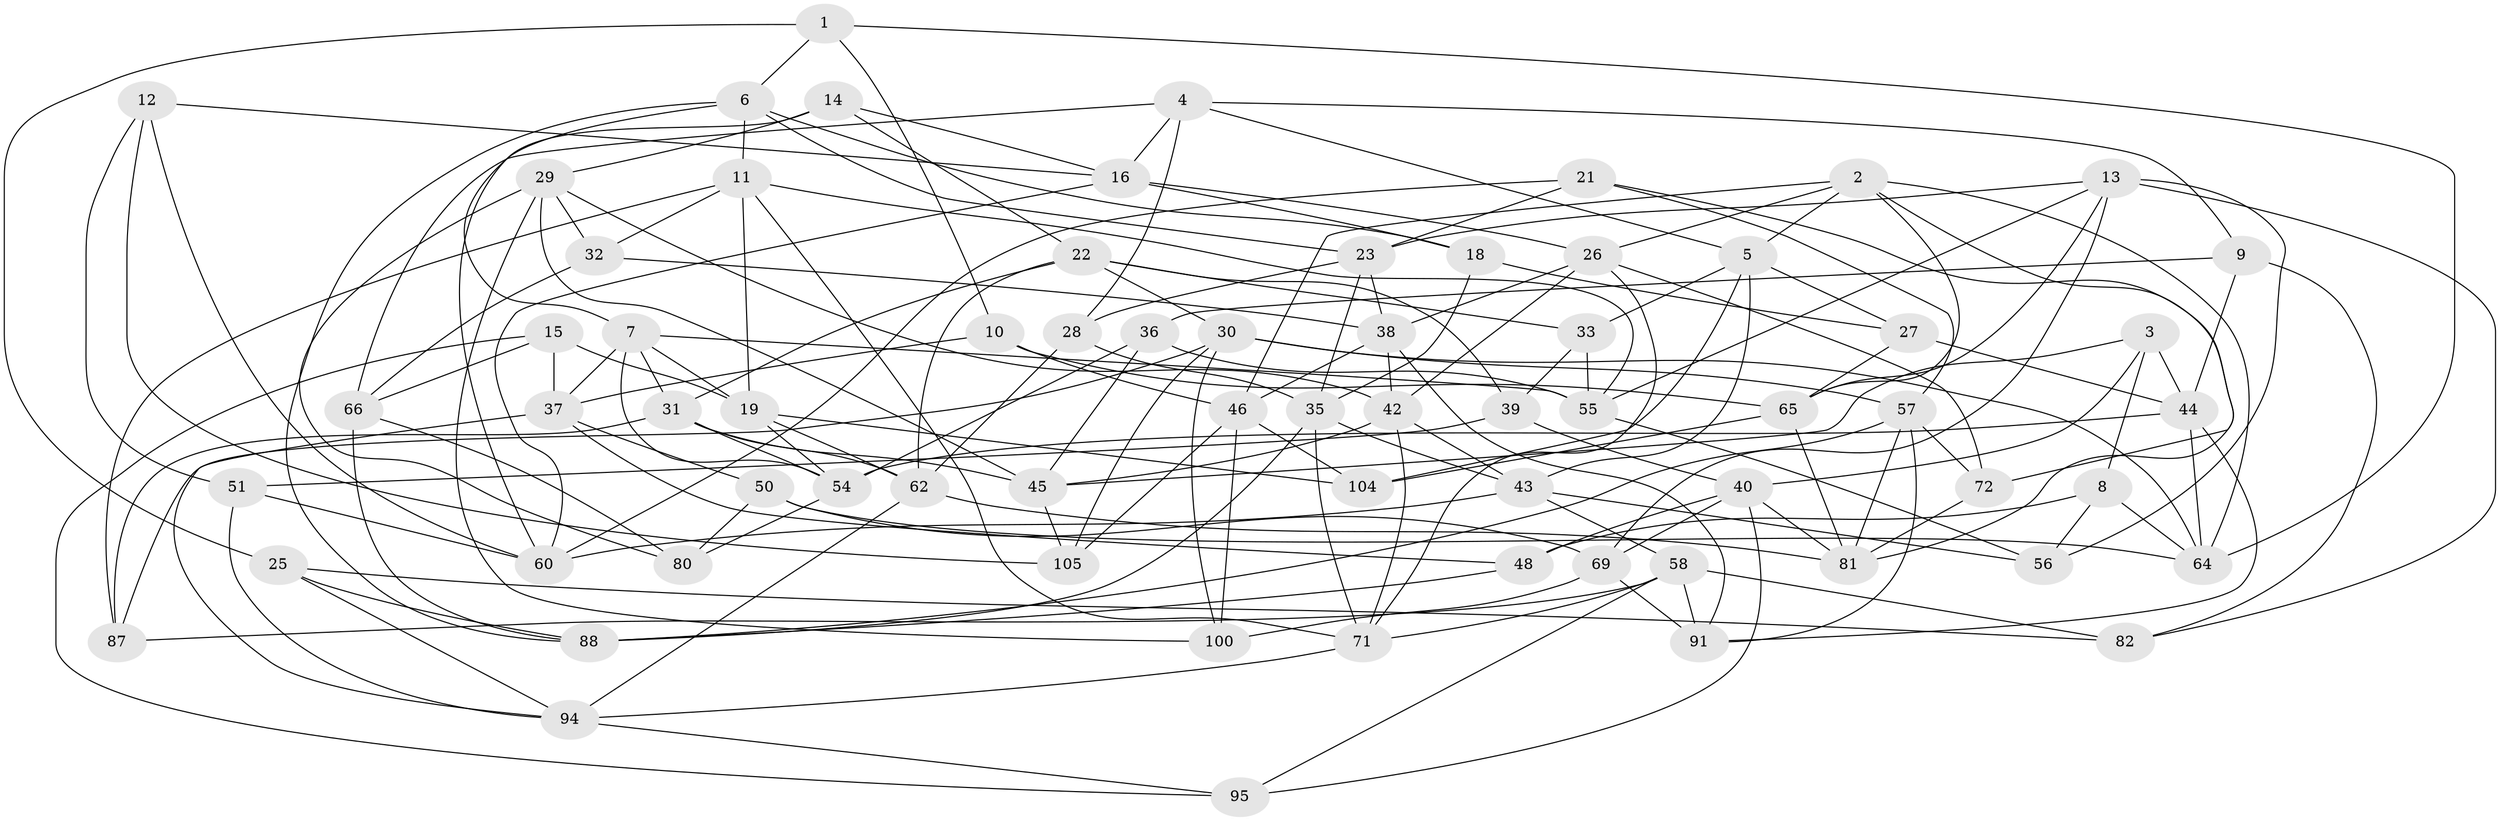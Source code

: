 // Generated by graph-tools (version 1.1) at 2025/52/02/27/25 19:52:27]
// undirected, 68 vertices, 173 edges
graph export_dot {
graph [start="1"]
  node [color=gray90,style=filled];
  1;
  2 [super="+20"];
  3;
  4 [super="+53"];
  5 [super="+34"];
  6 [super="+103"];
  7 [super="+17"];
  8;
  9;
  10;
  11 [super="+74"];
  12;
  13 [super="+49"];
  14;
  15;
  16 [super="+86"];
  18;
  19 [super="+41"];
  21;
  22 [super="+24"];
  23 [super="+76"];
  25;
  26 [super="+52"];
  27;
  28;
  29 [super="+96"];
  30 [super="+101"];
  31 [super="+63"];
  32;
  33;
  35 [super="+89"];
  36;
  37 [super="+75"];
  38 [super="+73"];
  39;
  40 [super="+47"];
  42 [super="+92"];
  43 [super="+107"];
  44 [super="+78"];
  45 [super="+93"];
  46 [super="+70"];
  48;
  50;
  51;
  54 [super="+106"];
  55 [super="+61"];
  56;
  57 [super="+59"];
  58 [super="+77"];
  60 [super="+67"];
  62 [super="+102"];
  64 [super="+68"];
  65 [super="+83"];
  66 [super="+90"];
  69 [super="+79"];
  71 [super="+84"];
  72;
  80;
  81 [super="+85"];
  82;
  87;
  88 [super="+97"];
  91 [super="+99"];
  94 [super="+98"];
  95;
  100;
  104;
  105;
  1 -- 10;
  1 -- 25;
  1 -- 64;
  1 -- 6;
  2 -- 26;
  2 -- 64;
  2 -- 5;
  2 -- 72;
  2 -- 46;
  2 -- 65;
  3 -- 8;
  3 -- 40;
  3 -- 45;
  3 -- 44;
  4 -- 66 [weight=2];
  4 -- 16;
  4 -- 9;
  4 -- 5;
  4 -- 28;
  5 -- 27;
  5 -- 104;
  5 -- 33;
  5 -- 43;
  6 -- 18;
  6 -- 7;
  6 -- 88;
  6 -- 23;
  6 -- 11;
  7 -- 55;
  7 -- 31;
  7 -- 37;
  7 -- 54;
  7 -- 19;
  8 -- 64;
  8 -- 48;
  8 -- 56;
  9 -- 44;
  9 -- 36;
  9 -- 82;
  10 -- 46;
  10 -- 65;
  10 -- 37;
  11 -- 32;
  11 -- 19;
  11 -- 71;
  11 -- 87;
  11 -- 55;
  12 -- 60;
  12 -- 51;
  12 -- 105;
  12 -- 16;
  13 -- 56;
  13 -- 82;
  13 -- 55;
  13 -- 69;
  13 -- 23;
  13 -- 65;
  14 -- 22;
  14 -- 60;
  14 -- 29;
  14 -- 16;
  15 -- 19;
  15 -- 66;
  15 -- 95;
  15 -- 37;
  16 -- 26;
  16 -- 60;
  16 -- 18;
  18 -- 27;
  18 -- 35;
  19 -- 62;
  19 -- 104;
  19 -- 54;
  21 -- 57;
  21 -- 81;
  21 -- 60;
  21 -- 23;
  22 -- 62;
  22 -- 33;
  22 -- 39;
  22 -- 30;
  22 -- 31;
  23 -- 35;
  23 -- 28;
  23 -- 38;
  25 -- 82;
  25 -- 94;
  25 -- 88;
  26 -- 71;
  26 -- 72;
  26 -- 38;
  26 -- 42;
  27 -- 44;
  27 -- 65;
  28 -- 62;
  28 -- 35;
  29 -- 80;
  29 -- 32;
  29 -- 45;
  29 -- 42;
  29 -- 100;
  30 -- 87;
  30 -- 64;
  30 -- 57;
  30 -- 105;
  30 -- 100;
  31 -- 54;
  31 -- 62;
  31 -- 87;
  31 -- 45;
  32 -- 66;
  32 -- 38;
  33 -- 39;
  33 -- 55;
  35 -- 71;
  35 -- 88;
  35 -- 43;
  36 -- 45;
  36 -- 55;
  36 -- 54;
  37 -- 50;
  37 -- 48;
  37 -- 94;
  38 -- 46;
  38 -- 91;
  38 -- 42;
  39 -- 51;
  39 -- 40;
  40 -- 95;
  40 -- 48;
  40 -- 69;
  40 -- 81;
  42 -- 45;
  42 -- 43;
  42 -- 71;
  43 -- 60;
  43 -- 58;
  43 -- 56;
  44 -- 91;
  44 -- 64;
  44 -- 54;
  45 -- 105;
  46 -- 104;
  46 -- 105;
  46 -- 100;
  48 -- 88;
  50 -- 80;
  50 -- 64;
  50 -- 69;
  51 -- 60;
  51 -- 94;
  54 -- 80;
  55 -- 56;
  57 -- 72;
  57 -- 91;
  57 -- 88;
  57 -- 81;
  58 -- 95;
  58 -- 87;
  58 -- 91;
  58 -- 82;
  58 -- 71;
  62 -- 81;
  62 -- 94;
  65 -- 104;
  65 -- 81;
  66 -- 80;
  66 -- 88;
  69 -- 91 [weight=2];
  69 -- 100;
  71 -- 94;
  72 -- 81;
  94 -- 95;
}
